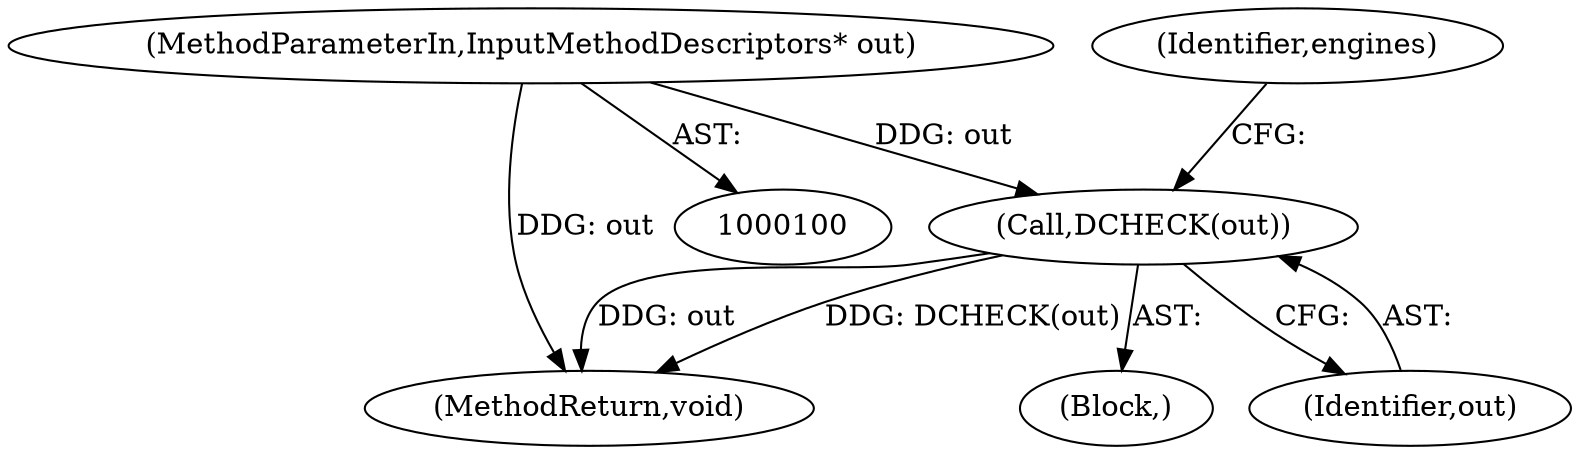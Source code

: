 digraph "0_Chrome_dc7b094a338c6c521f918f478e993f0f74bbea0d_41@pointer" {
"1000104" [label="(Call,DCHECK(out))"];
"1000102" [label="(MethodParameterIn,InputMethodDescriptors* out)"];
"1000156" [label="(MethodReturn,void)"];
"1000107" [label="(Identifier,engines)"];
"1000103" [label="(Block,)"];
"1000102" [label="(MethodParameterIn,InputMethodDescriptors* out)"];
"1000105" [label="(Identifier,out)"];
"1000104" [label="(Call,DCHECK(out))"];
"1000104" -> "1000103"  [label="AST: "];
"1000104" -> "1000105"  [label="CFG: "];
"1000105" -> "1000104"  [label="AST: "];
"1000107" -> "1000104"  [label="CFG: "];
"1000104" -> "1000156"  [label="DDG: DCHECK(out)"];
"1000104" -> "1000156"  [label="DDG: out"];
"1000102" -> "1000104"  [label="DDG: out"];
"1000102" -> "1000100"  [label="AST: "];
"1000102" -> "1000156"  [label="DDG: out"];
}

